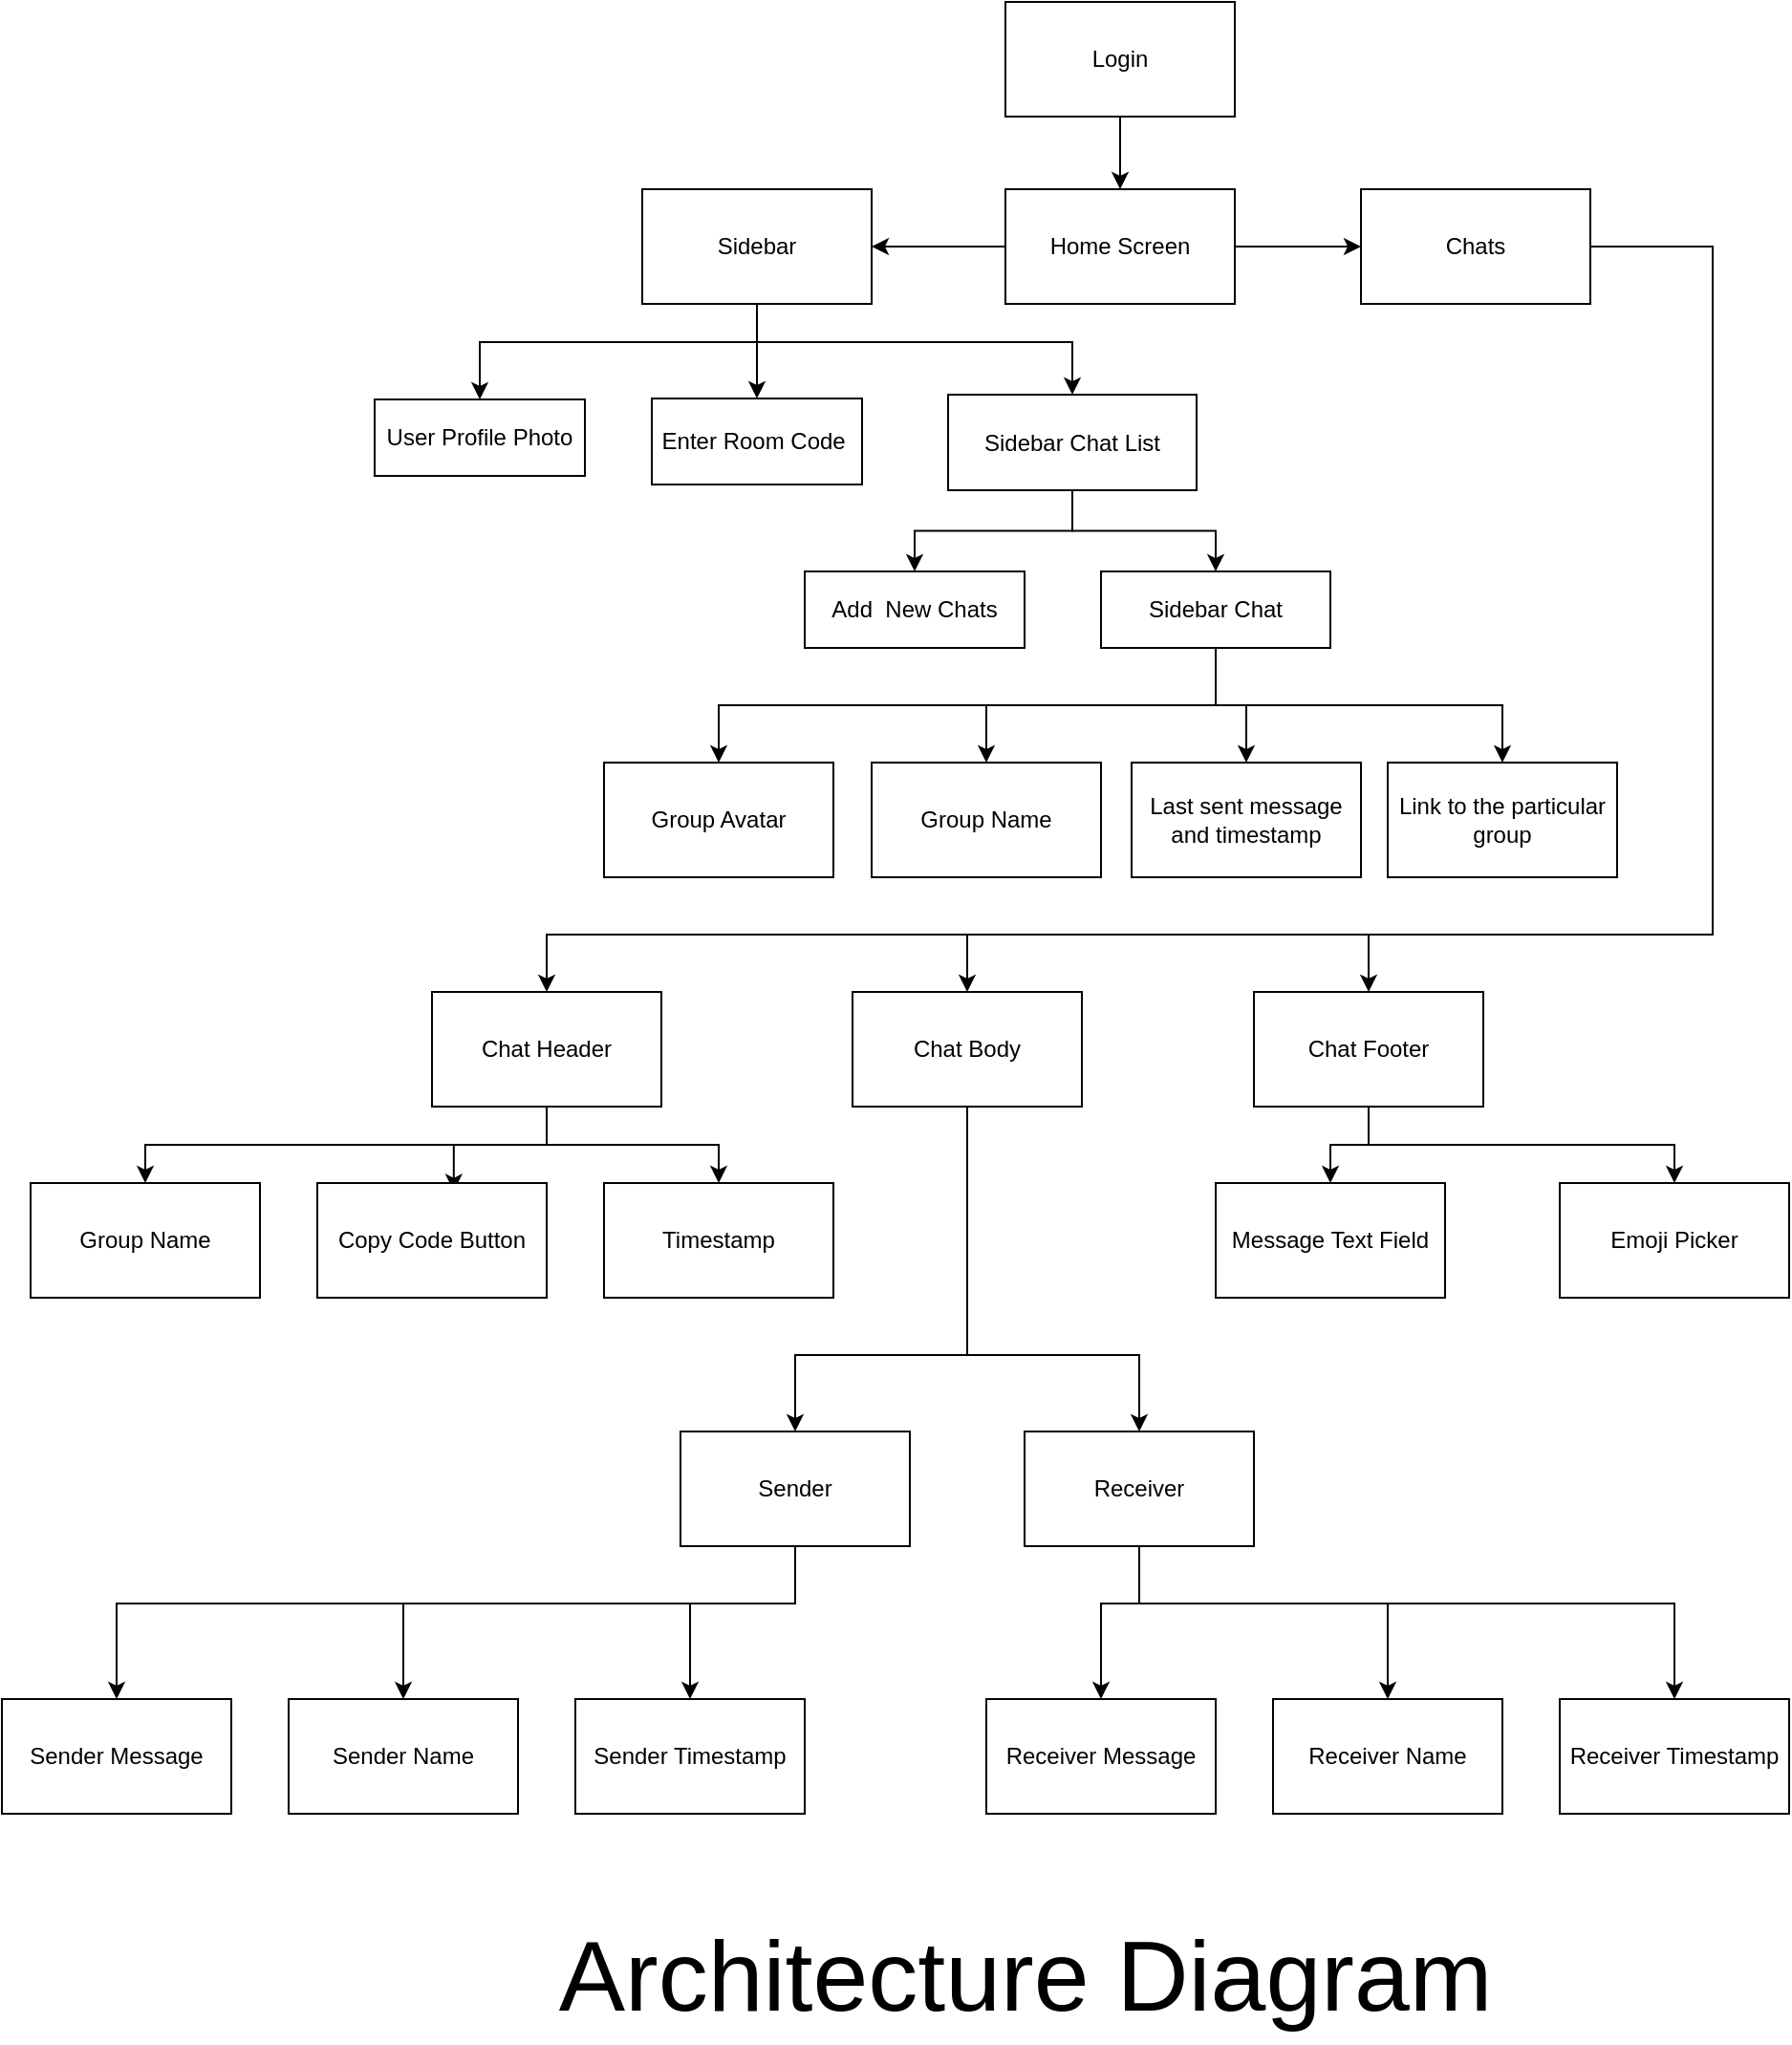<mxfile version="15.5.6" type="device"><diagram id="HUayqheEjeJb4z0DGYoD" name="Page-1"><mxGraphModel dx="2557" dy="927" grid="1" gridSize="10" guides="1" tooltips="1" connect="1" arrows="1" fold="1" page="1" pageScale="1" pageWidth="827" pageHeight="1169" math="0" shadow="0"><root><mxCell id="0"/><mxCell id="1" parent="0"/><mxCell id="w8KXvDsepoIlocOgERG--22" style="edgeStyle=orthogonalEdgeStyle;rounded=0;orthogonalLoop=1;jettySize=auto;html=1;" edge="1" parent="1" source="w8KXvDsepoIlocOgERG--2" target="w8KXvDsepoIlocOgERG--9"><mxGeometry relative="1" as="geometry"/></mxCell><mxCell id="w8KXvDsepoIlocOgERG--2" value="Login" style="rounded=0;whiteSpace=wrap;html=1;" vertex="1" parent="1"><mxGeometry x="390" y="502" width="120" height="60" as="geometry"/></mxCell><mxCell id="w8KXvDsepoIlocOgERG--4" value="Enter Room Code&amp;nbsp;" style="rounded=0;whiteSpace=wrap;html=1;" vertex="1" parent="1"><mxGeometry x="205" y="709.5" width="110" height="45" as="geometry"/></mxCell><mxCell id="w8KXvDsepoIlocOgERG--5" value="User Profile Photo" style="rounded=0;whiteSpace=wrap;html=1;" vertex="1" parent="1"><mxGeometry x="60" y="710" width="110" height="40" as="geometry"/></mxCell><mxCell id="w8KXvDsepoIlocOgERG--32" style="edgeStyle=orthogonalEdgeStyle;rounded=0;orthogonalLoop=1;jettySize=auto;html=1;entryX=0.5;entryY=0;entryDx=0;entryDy=0;" edge="1" parent="1" source="w8KXvDsepoIlocOgERG--6" target="w8KXvDsepoIlocOgERG--18"><mxGeometry relative="1" as="geometry"><Array as="points"><mxPoint x="500" y="870"/><mxPoint x="240" y="870"/></Array></mxGeometry></mxCell><mxCell id="w8KXvDsepoIlocOgERG--33" style="edgeStyle=orthogonalEdgeStyle;rounded=0;orthogonalLoop=1;jettySize=auto;html=1;entryX=0.5;entryY=0;entryDx=0;entryDy=0;" edge="1" parent="1" source="w8KXvDsepoIlocOgERG--6" target="w8KXvDsepoIlocOgERG--19"><mxGeometry relative="1" as="geometry"/></mxCell><mxCell id="w8KXvDsepoIlocOgERG--34" style="edgeStyle=orthogonalEdgeStyle;rounded=0;orthogonalLoop=1;jettySize=auto;html=1;" edge="1" parent="1" source="w8KXvDsepoIlocOgERG--6" target="w8KXvDsepoIlocOgERG--15"><mxGeometry relative="1" as="geometry"/></mxCell><mxCell id="w8KXvDsepoIlocOgERG--35" style="edgeStyle=orthogonalEdgeStyle;rounded=0;orthogonalLoop=1;jettySize=auto;html=1;entryX=0.5;entryY=0;entryDx=0;entryDy=0;" edge="1" parent="1" source="w8KXvDsepoIlocOgERG--6" target="w8KXvDsepoIlocOgERG--17"><mxGeometry relative="1" as="geometry"><Array as="points"><mxPoint x="500" y="870"/><mxPoint x="650" y="870"/></Array></mxGeometry></mxCell><mxCell id="w8KXvDsepoIlocOgERG--6" value="Sidebar Chat" style="rounded=0;whiteSpace=wrap;html=1;" vertex="1" parent="1"><mxGeometry x="440" y="800" width="120" height="40" as="geometry"/></mxCell><mxCell id="w8KXvDsepoIlocOgERG--30" style="edgeStyle=orthogonalEdgeStyle;rounded=0;orthogonalLoop=1;jettySize=auto;html=1;entryX=0.5;entryY=0;entryDx=0;entryDy=0;" edge="1" parent="1" source="w8KXvDsepoIlocOgERG--7" target="w8KXvDsepoIlocOgERG--14"><mxGeometry relative="1" as="geometry"/></mxCell><mxCell id="w8KXvDsepoIlocOgERG--31" style="edgeStyle=orthogonalEdgeStyle;rounded=0;orthogonalLoop=1;jettySize=auto;html=1;entryX=0.5;entryY=0;entryDx=0;entryDy=0;" edge="1" parent="1" source="w8KXvDsepoIlocOgERG--7" target="w8KXvDsepoIlocOgERG--6"><mxGeometry relative="1" as="geometry"/></mxCell><mxCell id="w8KXvDsepoIlocOgERG--7" value="Sidebar Chat List" style="rounded=0;whiteSpace=wrap;html=1;" vertex="1" parent="1"><mxGeometry x="360" y="707.5" width="130" height="50" as="geometry"/></mxCell><mxCell id="w8KXvDsepoIlocOgERG--36" style="edgeStyle=orthogonalEdgeStyle;rounded=0;orthogonalLoop=1;jettySize=auto;html=1;entryX=0.5;entryY=0;entryDx=0;entryDy=0;" edge="1" parent="1" source="w8KXvDsepoIlocOgERG--8" target="w8KXvDsepoIlocOgERG--16"><mxGeometry relative="1" as="geometry"><Array as="points"><mxPoint x="760" y="630"/><mxPoint x="760" y="990"/><mxPoint x="370" y="990"/></Array></mxGeometry></mxCell><mxCell id="w8KXvDsepoIlocOgERG--37" style="edgeStyle=orthogonalEdgeStyle;rounded=0;orthogonalLoop=1;jettySize=auto;html=1;entryX=0.5;entryY=0;entryDx=0;entryDy=0;" edge="1" parent="1" source="w8KXvDsepoIlocOgERG--8" target="w8KXvDsepoIlocOgERG--20"><mxGeometry relative="1" as="geometry"><Array as="points"><mxPoint x="760" y="630"/><mxPoint x="760" y="990"/><mxPoint x="580" y="990"/></Array></mxGeometry></mxCell><mxCell id="w8KXvDsepoIlocOgERG--38" style="edgeStyle=orthogonalEdgeStyle;rounded=0;orthogonalLoop=1;jettySize=auto;html=1;entryX=0.5;entryY=0;entryDx=0;entryDy=0;" edge="1" parent="1" source="w8KXvDsepoIlocOgERG--8" target="w8KXvDsepoIlocOgERG--21"><mxGeometry relative="1" as="geometry"><Array as="points"><mxPoint x="760" y="630"/><mxPoint x="760" y="990"/><mxPoint x="150" y="990"/></Array></mxGeometry></mxCell><mxCell id="w8KXvDsepoIlocOgERG--8" value="Chats" style="rounded=0;whiteSpace=wrap;html=1;" vertex="1" parent="1"><mxGeometry x="576" y="600" width="120" height="60" as="geometry"/></mxCell><mxCell id="w8KXvDsepoIlocOgERG--28" style="edgeStyle=orthogonalEdgeStyle;rounded=0;orthogonalLoop=1;jettySize=auto;html=1;entryX=1;entryY=0.5;entryDx=0;entryDy=0;" edge="1" parent="1" source="w8KXvDsepoIlocOgERG--9" target="w8KXvDsepoIlocOgERG--10"><mxGeometry relative="1" as="geometry"/></mxCell><mxCell id="w8KXvDsepoIlocOgERG--29" style="edgeStyle=orthogonalEdgeStyle;rounded=0;orthogonalLoop=1;jettySize=auto;html=1;entryX=0;entryY=0.5;entryDx=0;entryDy=0;" edge="1" parent="1" source="w8KXvDsepoIlocOgERG--9" target="w8KXvDsepoIlocOgERG--8"><mxGeometry relative="1" as="geometry"/></mxCell><mxCell id="w8KXvDsepoIlocOgERG--9" value="Home Screen" style="rounded=0;whiteSpace=wrap;html=1;" vertex="1" parent="1"><mxGeometry x="390" y="600" width="120" height="60" as="geometry"/></mxCell><mxCell id="w8KXvDsepoIlocOgERG--25" style="edgeStyle=orthogonalEdgeStyle;rounded=0;orthogonalLoop=1;jettySize=auto;html=1;entryX=0.5;entryY=0;entryDx=0;entryDy=0;" edge="1" parent="1" source="w8KXvDsepoIlocOgERG--10" target="w8KXvDsepoIlocOgERG--5"><mxGeometry relative="1" as="geometry"><Array as="points"><mxPoint x="260" y="680"/><mxPoint x="115" y="680"/></Array></mxGeometry></mxCell><mxCell id="w8KXvDsepoIlocOgERG--26" style="edgeStyle=orthogonalEdgeStyle;rounded=0;orthogonalLoop=1;jettySize=auto;html=1;entryX=0.5;entryY=0;entryDx=0;entryDy=0;" edge="1" parent="1" source="w8KXvDsepoIlocOgERG--10" target="w8KXvDsepoIlocOgERG--4"><mxGeometry relative="1" as="geometry"/></mxCell><mxCell id="w8KXvDsepoIlocOgERG--27" style="edgeStyle=orthogonalEdgeStyle;rounded=0;orthogonalLoop=1;jettySize=auto;html=1;entryX=0.5;entryY=0;entryDx=0;entryDy=0;" edge="1" parent="1" source="w8KXvDsepoIlocOgERG--10" target="w8KXvDsepoIlocOgERG--7"><mxGeometry relative="1" as="geometry"><Array as="points"><mxPoint x="260" y="680"/><mxPoint x="425" y="680"/></Array></mxGeometry></mxCell><mxCell id="w8KXvDsepoIlocOgERG--10" value="Sidebar" style="rounded=0;whiteSpace=wrap;html=1;" vertex="1" parent="1"><mxGeometry x="200.0" y="600" width="120" height="60" as="geometry"/></mxCell><mxCell id="w8KXvDsepoIlocOgERG--14" value="Add&amp;nbsp; New Chats" style="rounded=0;whiteSpace=wrap;html=1;" vertex="1" parent="1"><mxGeometry x="285" y="800" width="115" height="40" as="geometry"/></mxCell><mxCell id="w8KXvDsepoIlocOgERG--15" value="Last sent message and timestamp" style="rounded=0;whiteSpace=wrap;html=1;" vertex="1" parent="1"><mxGeometry x="456" y="900" width="120" height="60" as="geometry"/></mxCell><mxCell id="w8KXvDsepoIlocOgERG--60" style="edgeStyle=orthogonalEdgeStyle;rounded=0;orthogonalLoop=1;jettySize=auto;html=1;entryX=0.5;entryY=0;entryDx=0;entryDy=0;" edge="1" parent="1" source="w8KXvDsepoIlocOgERG--16" target="w8KXvDsepoIlocOgERG--40"><mxGeometry relative="1" as="geometry"><Array as="points"><mxPoint x="370" y="1210"/><mxPoint x="280" y="1210"/></Array></mxGeometry></mxCell><mxCell id="w8KXvDsepoIlocOgERG--61" style="edgeStyle=orthogonalEdgeStyle;rounded=0;orthogonalLoop=1;jettySize=auto;html=1;" edge="1" parent="1" source="w8KXvDsepoIlocOgERG--16" target="w8KXvDsepoIlocOgERG--44"><mxGeometry relative="1" as="geometry"><Array as="points"><mxPoint x="370" y="1210"/><mxPoint x="460" y="1210"/></Array></mxGeometry></mxCell><mxCell id="w8KXvDsepoIlocOgERG--16" value="Chat Body" style="rounded=0;whiteSpace=wrap;html=1;" vertex="1" parent="1"><mxGeometry x="310" y="1020" width="120" height="60" as="geometry"/></mxCell><mxCell id="w8KXvDsepoIlocOgERG--17" value="Link to the particular group" style="rounded=0;whiteSpace=wrap;html=1;" vertex="1" parent="1"><mxGeometry x="590" y="900" width="120" height="60" as="geometry"/></mxCell><mxCell id="w8KXvDsepoIlocOgERG--18" value="Group Avatar" style="rounded=0;whiteSpace=wrap;html=1;" vertex="1" parent="1"><mxGeometry x="180" y="900" width="120" height="60" as="geometry"/></mxCell><mxCell id="w8KXvDsepoIlocOgERG--19" value="Group Name" style="rounded=0;whiteSpace=wrap;html=1;" vertex="1" parent="1"><mxGeometry x="320" y="900" width="120" height="60" as="geometry"/></mxCell><mxCell id="w8KXvDsepoIlocOgERG--62" style="edgeStyle=orthogonalEdgeStyle;rounded=0;orthogonalLoop=1;jettySize=auto;html=1;entryX=0.5;entryY=0;entryDx=0;entryDy=0;" edge="1" parent="1" source="w8KXvDsepoIlocOgERG--20" target="w8KXvDsepoIlocOgERG--45"><mxGeometry relative="1" as="geometry"/></mxCell><mxCell id="w8KXvDsepoIlocOgERG--63" style="edgeStyle=orthogonalEdgeStyle;rounded=0;orthogonalLoop=1;jettySize=auto;html=1;" edge="1" parent="1" source="w8KXvDsepoIlocOgERG--20" target="w8KXvDsepoIlocOgERG--46"><mxGeometry relative="1" as="geometry"><Array as="points"><mxPoint x="580" y="1100"/><mxPoint x="740" y="1100"/></Array></mxGeometry></mxCell><mxCell id="w8KXvDsepoIlocOgERG--20" value="Chat Footer" style="rounded=0;whiteSpace=wrap;html=1;" vertex="1" parent="1"><mxGeometry x="520" y="1020" width="120" height="60" as="geometry"/></mxCell><mxCell id="w8KXvDsepoIlocOgERG--57" style="edgeStyle=orthogonalEdgeStyle;rounded=0;orthogonalLoop=1;jettySize=auto;html=1;" edge="1" parent="1" source="w8KXvDsepoIlocOgERG--21" target="w8KXvDsepoIlocOgERG--41"><mxGeometry relative="1" as="geometry"><Array as="points"><mxPoint x="150" y="1100"/><mxPoint x="-60" y="1100"/></Array></mxGeometry></mxCell><mxCell id="w8KXvDsepoIlocOgERG--58" style="edgeStyle=orthogonalEdgeStyle;rounded=0;orthogonalLoop=1;jettySize=auto;html=1;entryX=0.595;entryY=0.071;entryDx=0;entryDy=0;entryPerimeter=0;" edge="1" parent="1" source="w8KXvDsepoIlocOgERG--21" target="w8KXvDsepoIlocOgERG--42"><mxGeometry relative="1" as="geometry"/></mxCell><mxCell id="w8KXvDsepoIlocOgERG--59" style="edgeStyle=orthogonalEdgeStyle;rounded=0;orthogonalLoop=1;jettySize=auto;html=1;entryX=0.5;entryY=0;entryDx=0;entryDy=0;" edge="1" parent="1" source="w8KXvDsepoIlocOgERG--21" target="w8KXvDsepoIlocOgERG--43"><mxGeometry relative="1" as="geometry"/></mxCell><mxCell id="w8KXvDsepoIlocOgERG--21" value="Chat Header" style="rounded=0;whiteSpace=wrap;html=1;" vertex="1" parent="1"><mxGeometry x="90" y="1020" width="120" height="60" as="geometry"/></mxCell><mxCell id="w8KXvDsepoIlocOgERG--64" style="edgeStyle=orthogonalEdgeStyle;rounded=0;orthogonalLoop=1;jettySize=auto;html=1;entryX=0.5;entryY=0;entryDx=0;entryDy=0;" edge="1" parent="1" source="w8KXvDsepoIlocOgERG--40" target="w8KXvDsepoIlocOgERG--48"><mxGeometry relative="1" as="geometry"><Array as="points"><mxPoint x="280" y="1340"/><mxPoint x="-75" y="1340"/></Array></mxGeometry></mxCell><mxCell id="w8KXvDsepoIlocOgERG--65" style="edgeStyle=orthogonalEdgeStyle;rounded=0;orthogonalLoop=1;jettySize=auto;html=1;entryX=0.5;entryY=0;entryDx=0;entryDy=0;" edge="1" parent="1" source="w8KXvDsepoIlocOgERG--40" target="w8KXvDsepoIlocOgERG--49"><mxGeometry relative="1" as="geometry"><Array as="points"><mxPoint x="280" y="1340"/><mxPoint x="75" y="1340"/></Array></mxGeometry></mxCell><mxCell id="w8KXvDsepoIlocOgERG--66" style="edgeStyle=orthogonalEdgeStyle;rounded=0;orthogonalLoop=1;jettySize=auto;html=1;entryX=0.5;entryY=0;entryDx=0;entryDy=0;" edge="1" parent="1" source="w8KXvDsepoIlocOgERG--40" target="w8KXvDsepoIlocOgERG--50"><mxGeometry relative="1" as="geometry"><Array as="points"><mxPoint x="280" y="1340"/><mxPoint x="225" y="1340"/></Array></mxGeometry></mxCell><mxCell id="w8KXvDsepoIlocOgERG--40" value="Sender" style="rounded=0;whiteSpace=wrap;html=1;" vertex="1" parent="1"><mxGeometry x="220" y="1250" width="120" height="60" as="geometry"/></mxCell><mxCell id="w8KXvDsepoIlocOgERG--41" value="Group Name" style="rounded=0;whiteSpace=wrap;html=1;" vertex="1" parent="1"><mxGeometry x="-120" y="1120" width="120" height="60" as="geometry"/></mxCell><mxCell id="w8KXvDsepoIlocOgERG--42" value="Copy Code Button" style="rounded=0;whiteSpace=wrap;html=1;" vertex="1" parent="1"><mxGeometry x="30" y="1120" width="120" height="60" as="geometry"/></mxCell><mxCell id="w8KXvDsepoIlocOgERG--43" value="Timestamp" style="rounded=0;whiteSpace=wrap;html=1;" vertex="1" parent="1"><mxGeometry x="180" y="1120" width="120" height="60" as="geometry"/></mxCell><mxCell id="w8KXvDsepoIlocOgERG--69" style="edgeStyle=orthogonalEdgeStyle;rounded=0;orthogonalLoop=1;jettySize=auto;html=1;entryX=0.5;entryY=0;entryDx=0;entryDy=0;" edge="1" parent="1" source="w8KXvDsepoIlocOgERG--44" target="w8KXvDsepoIlocOgERG--55"><mxGeometry relative="1" as="geometry"><Array as="points"><mxPoint x="460" y="1340"/><mxPoint x="590" y="1340"/></Array></mxGeometry></mxCell><mxCell id="w8KXvDsepoIlocOgERG--70" style="edgeStyle=orthogonalEdgeStyle;rounded=0;orthogonalLoop=1;jettySize=auto;html=1;entryX=0.5;entryY=0;entryDx=0;entryDy=0;" edge="1" parent="1" source="w8KXvDsepoIlocOgERG--44" target="w8KXvDsepoIlocOgERG--56"><mxGeometry relative="1" as="geometry"><Array as="points"><mxPoint x="460" y="1340"/><mxPoint x="740" y="1340"/></Array></mxGeometry></mxCell><mxCell id="w8KXvDsepoIlocOgERG--71" style="edgeStyle=orthogonalEdgeStyle;rounded=0;orthogonalLoop=1;jettySize=auto;html=1;entryX=0.5;entryY=0;entryDx=0;entryDy=0;" edge="1" parent="1" source="w8KXvDsepoIlocOgERG--44" target="w8KXvDsepoIlocOgERG--54"><mxGeometry relative="1" as="geometry"><Array as="points"><mxPoint x="460" y="1340"/><mxPoint x="440" y="1340"/></Array></mxGeometry></mxCell><mxCell id="w8KXvDsepoIlocOgERG--44" value="Receiver" style="rounded=0;whiteSpace=wrap;html=1;" vertex="1" parent="1"><mxGeometry x="400" y="1250" width="120" height="60" as="geometry"/></mxCell><mxCell id="w8KXvDsepoIlocOgERG--45" value="Message Text Field" style="rounded=0;whiteSpace=wrap;html=1;" vertex="1" parent="1"><mxGeometry x="500" y="1120" width="120" height="60" as="geometry"/></mxCell><mxCell id="w8KXvDsepoIlocOgERG--46" value="Emoji Picker" style="rounded=0;whiteSpace=wrap;html=1;" vertex="1" parent="1"><mxGeometry x="680" y="1120" width="120" height="60" as="geometry"/></mxCell><mxCell id="w8KXvDsepoIlocOgERG--48" value="Sender Message" style="rounded=0;whiteSpace=wrap;html=1;" vertex="1" parent="1"><mxGeometry x="-135" y="1390" width="120" height="60" as="geometry"/></mxCell><mxCell id="w8KXvDsepoIlocOgERG--49" value="Sender Name" style="rounded=0;whiteSpace=wrap;html=1;" vertex="1" parent="1"><mxGeometry x="15" y="1390" width="120" height="60" as="geometry"/></mxCell><mxCell id="w8KXvDsepoIlocOgERG--50" value="Sender Timestamp" style="rounded=0;whiteSpace=wrap;html=1;" vertex="1" parent="1"><mxGeometry x="165" y="1390" width="120" height="60" as="geometry"/></mxCell><mxCell id="w8KXvDsepoIlocOgERG--54" value="Receiver Message" style="rounded=0;whiteSpace=wrap;html=1;" vertex="1" parent="1"><mxGeometry x="380" y="1390" width="120" height="60" as="geometry"/></mxCell><mxCell id="w8KXvDsepoIlocOgERG--55" value="Receiver&amp;nbsp;Name" style="rounded=0;whiteSpace=wrap;html=1;" vertex="1" parent="1"><mxGeometry x="530" y="1390" width="120" height="60" as="geometry"/></mxCell><mxCell id="w8KXvDsepoIlocOgERG--56" value="Receiver Timestamp" style="rounded=0;whiteSpace=wrap;html=1;" vertex="1" parent="1"><mxGeometry x="680" y="1390" width="120" height="60" as="geometry"/></mxCell><mxCell id="w8KXvDsepoIlocOgERG--72" value="Architecture Diagram" style="text;html=1;align=center;verticalAlign=middle;resizable=0;points=[];autosize=1;strokeColor=none;fillColor=none;fontSize=52;" vertex="1" parent="1"><mxGeometry x="150" y="1500" width="500" height="70" as="geometry"/></mxCell></root></mxGraphModel></diagram></mxfile>